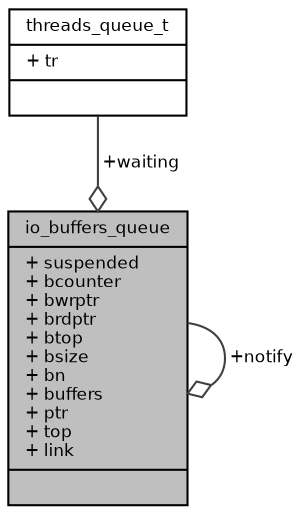 digraph "io_buffers_queue"
{
  bgcolor="transparent";
  edge [fontname="Helvetica",fontsize="8",labelfontname="Helvetica",labelfontsize="8"];
  node [fontname="Helvetica",fontsize="8",shape=record];
  Node1 [label="{io_buffers_queue\n|+ suspended\l+ bcounter\l+ bwrptr\l+ brdptr\l+ btop\l+ bsize\l+ bn\l+ buffers\l+ ptr\l+ top\l+ link\l|}",height=0.2,width=0.4,color="black", fillcolor="grey75", style="filled", fontcolor="black"];
  Node2 -> Node1 [color="grey25",fontsize="8",style="solid",label=" +waiting" ,arrowhead="odiamond",fontname="Helvetica"];
  Node2 [label="{threads_queue_t\n|+ tr\l|}",height=0.2,width=0.4,color="black",URL="$structthreads__queue__t.html",tooltip="Type of a thread queue. "];
  Node1 -> Node1 [color="grey25",fontsize="8",style="solid",label=" +notify" ,arrowhead="odiamond",fontname="Helvetica"];
}
